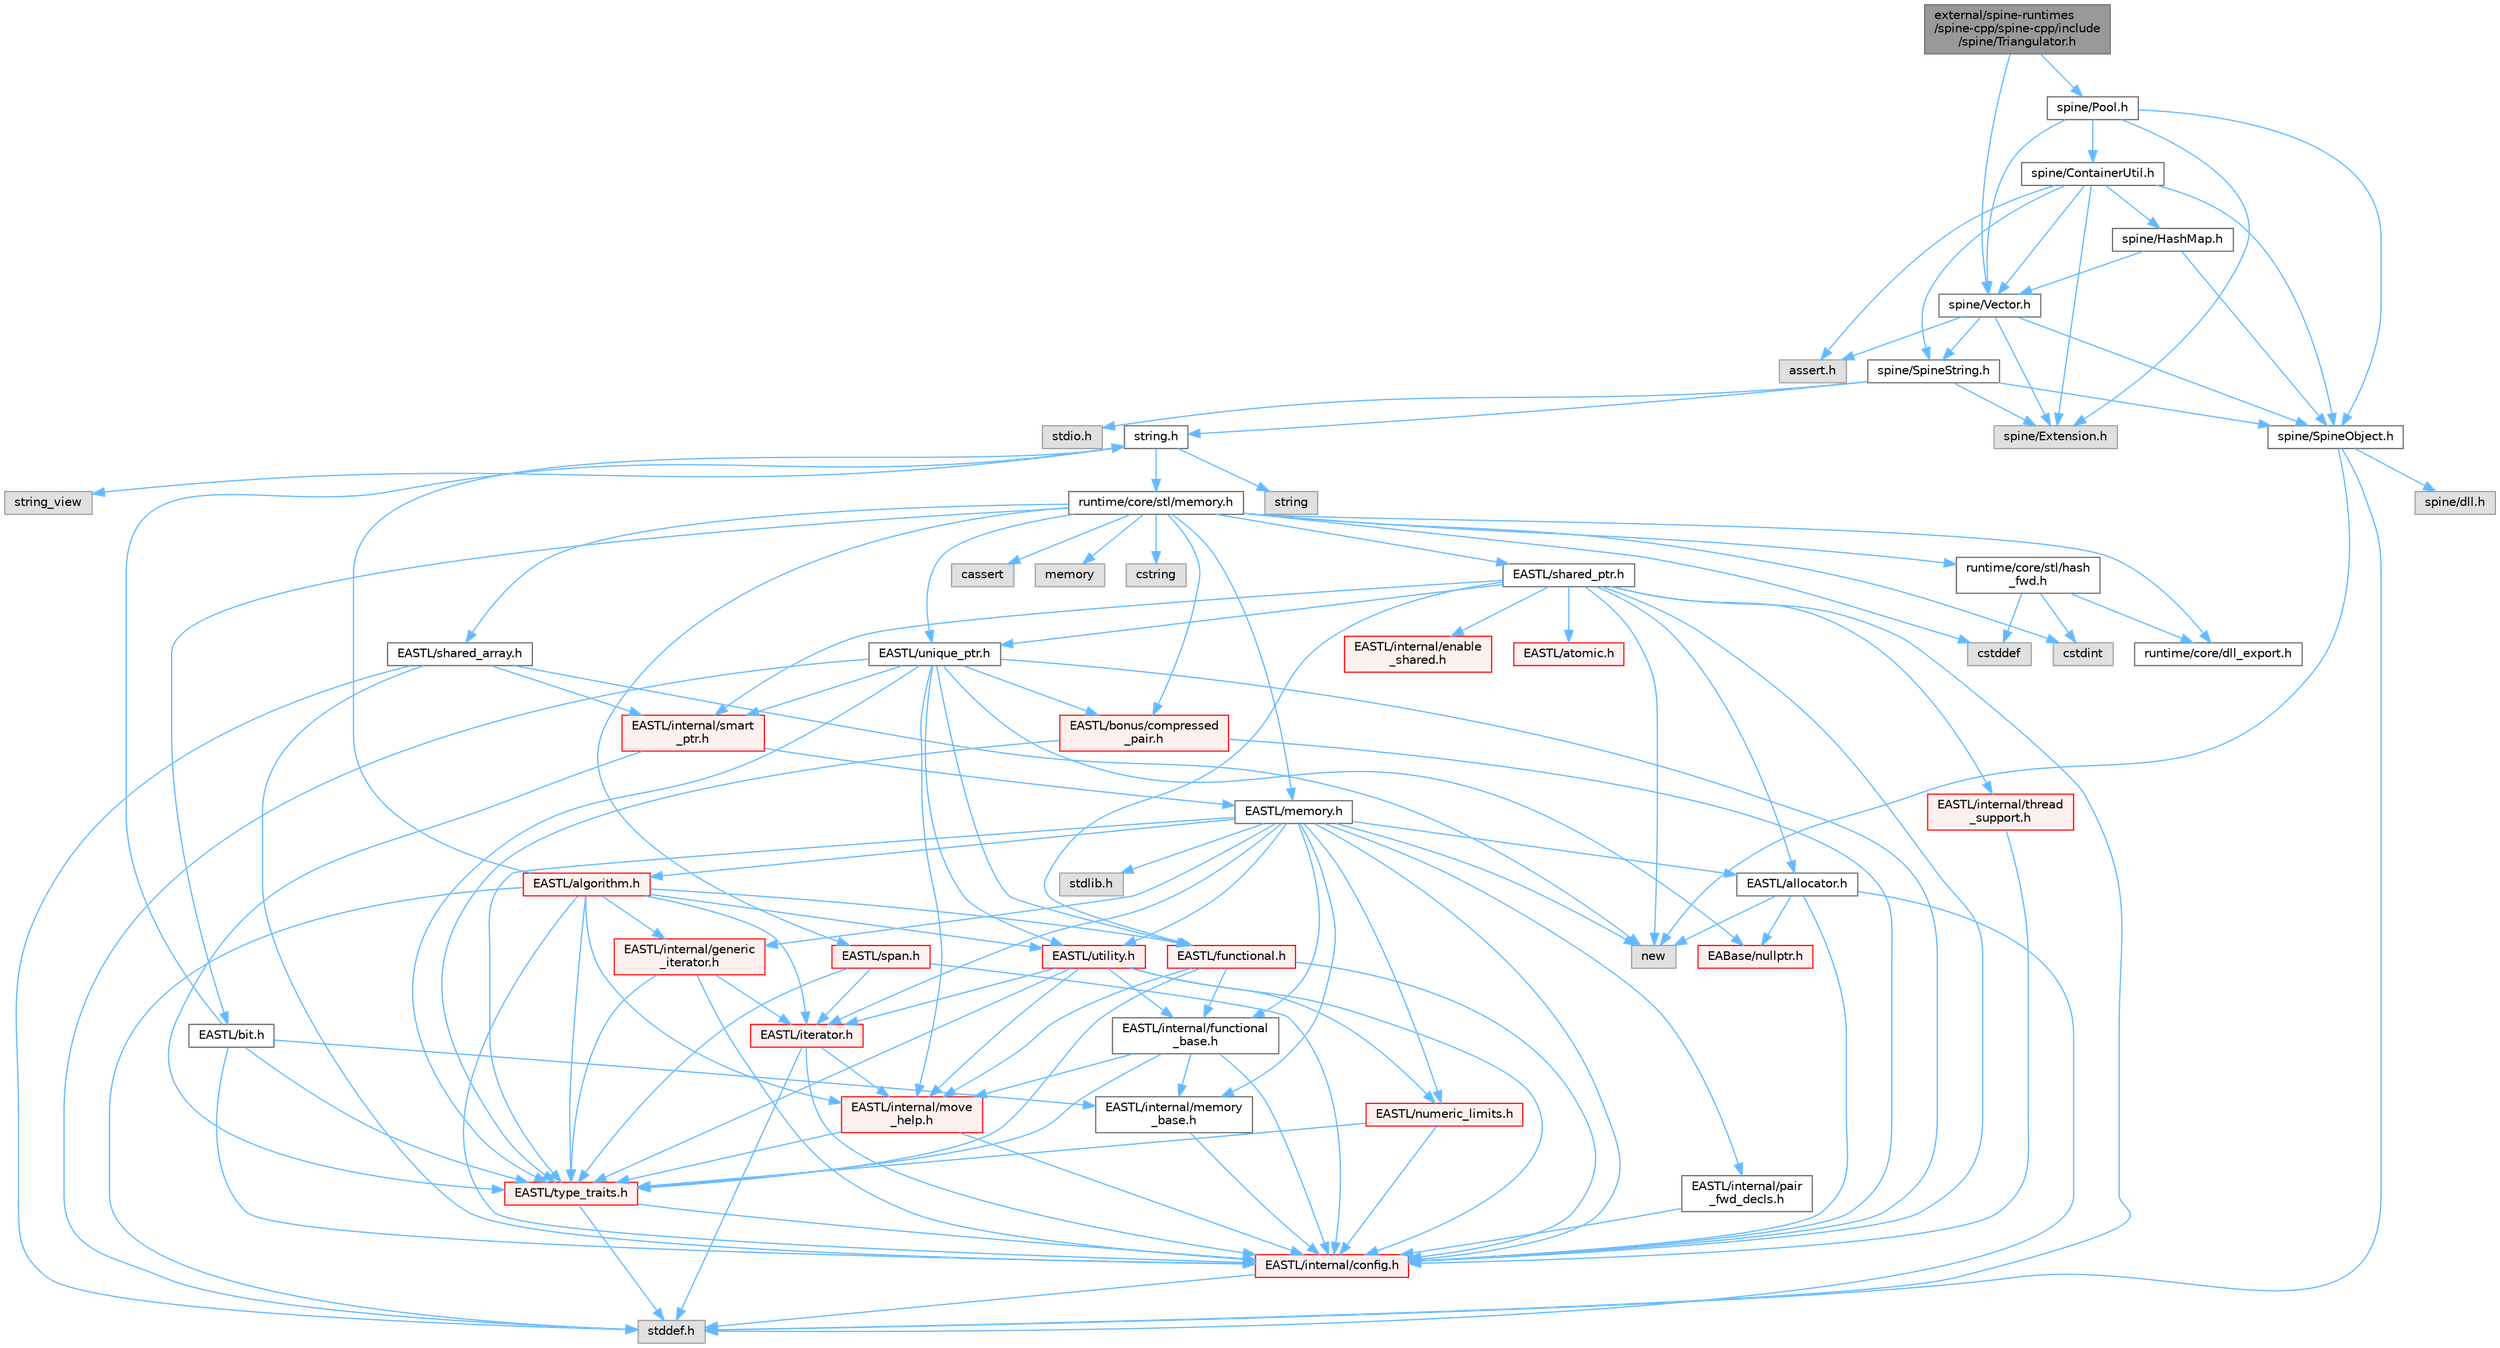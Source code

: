 digraph "external/spine-runtimes/spine-cpp/spine-cpp/include/spine/Triangulator.h"
{
 // LATEX_PDF_SIZE
  bgcolor="transparent";
  edge [fontname=Helvetica,fontsize=10,labelfontname=Helvetica,labelfontsize=10];
  node [fontname=Helvetica,fontsize=10,shape=box,height=0.2,width=0.4];
  Node1 [id="Node000001",label="external/spine-runtimes\l/spine-cpp/spine-cpp/include\l/spine/Triangulator.h",height=0.2,width=0.4,color="gray40", fillcolor="grey60", style="filled", fontcolor="black",tooltip=" "];
  Node1 -> Node2 [id="edge136_Node000001_Node000002",color="steelblue1",style="solid",tooltip=" "];
  Node2 [id="Node000002",label="spine/Vector.h",height=0.2,width=0.4,color="grey40", fillcolor="white", style="filled",URL="$external_2spine-runtimes_2spine-cpp_2spine-cpp_2include_2spine_2vector_8h.html",tooltip=" "];
  Node2 -> Node3 [id="edge137_Node000002_Node000003",color="steelblue1",style="solid",tooltip=" "];
  Node3 [id="Node000003",label="spine/Extension.h",height=0.2,width=0.4,color="grey60", fillcolor="#E0E0E0", style="filled",tooltip=" "];
  Node2 -> Node4 [id="edge138_Node000002_Node000004",color="steelblue1",style="solid",tooltip=" "];
  Node4 [id="Node000004",label="spine/SpineObject.h",height=0.2,width=0.4,color="grey40", fillcolor="white", style="filled",URL="$_spine_object_8h.html",tooltip=" "];
  Node4 -> Node5 [id="edge139_Node000004_Node000005",color="steelblue1",style="solid",tooltip=" "];
  Node5 [id="Node000005",label="new",height=0.2,width=0.4,color="grey60", fillcolor="#E0E0E0", style="filled",tooltip=" "];
  Node4 -> Node6 [id="edge140_Node000004_Node000006",color="steelblue1",style="solid",tooltip=" "];
  Node6 [id="Node000006",label="stddef.h",height=0.2,width=0.4,color="grey60", fillcolor="#E0E0E0", style="filled",tooltip=" "];
  Node4 -> Node7 [id="edge141_Node000004_Node000007",color="steelblue1",style="solid",tooltip=" "];
  Node7 [id="Node000007",label="spine/dll.h",height=0.2,width=0.4,color="grey60", fillcolor="#E0E0E0", style="filled",tooltip=" "];
  Node2 -> Node8 [id="edge142_Node000002_Node000008",color="steelblue1",style="solid",tooltip=" "];
  Node8 [id="Node000008",label="spine/SpineString.h",height=0.2,width=0.4,color="grey40", fillcolor="white", style="filled",URL="$_spine_string_8h.html",tooltip=" "];
  Node8 -> Node4 [id="edge143_Node000008_Node000004",color="steelblue1",style="solid",tooltip=" "];
  Node8 -> Node3 [id="edge144_Node000008_Node000003",color="steelblue1",style="solid",tooltip=" "];
  Node8 -> Node9 [id="edge145_Node000008_Node000009",color="steelblue1",style="solid",tooltip=" "];
  Node9 [id="Node000009",label="string.h",height=0.2,width=0.4,color="grey40", fillcolor="white", style="filled",URL="$string_8h.html",tooltip=" "];
  Node9 -> Node10 [id="edge146_Node000009_Node000010",color="steelblue1",style="solid",tooltip=" "];
  Node10 [id="Node000010",label="string",height=0.2,width=0.4,color="grey60", fillcolor="#E0E0E0", style="filled",tooltip=" "];
  Node9 -> Node11 [id="edge147_Node000009_Node000011",color="steelblue1",style="solid",tooltip=" "];
  Node11 [id="Node000011",label="string_view",height=0.2,width=0.4,color="grey60", fillcolor="#E0E0E0", style="filled",tooltip=" "];
  Node9 -> Node12 [id="edge148_Node000009_Node000012",color="steelblue1",style="solid",tooltip=" "];
  Node12 [id="Node000012",label="runtime/core/stl/memory.h",height=0.2,width=0.4,color="grey40", fillcolor="white", style="filled",URL="$runtime_2core_2stl_2memory_8h.html",tooltip=" "];
  Node12 -> Node13 [id="edge149_Node000012_Node000013",color="steelblue1",style="solid",tooltip=" "];
  Node13 [id="Node000013",label="cstddef",height=0.2,width=0.4,color="grey60", fillcolor="#E0E0E0", style="filled",tooltip=" "];
  Node12 -> Node14 [id="edge150_Node000012_Node000014",color="steelblue1",style="solid",tooltip=" "];
  Node14 [id="Node000014",label="cstdint",height=0.2,width=0.4,color="grey60", fillcolor="#E0E0E0", style="filled",tooltip=" "];
  Node12 -> Node15 [id="edge151_Node000012_Node000015",color="steelblue1",style="solid",tooltip=" "];
  Node15 [id="Node000015",label="cassert",height=0.2,width=0.4,color="grey60", fillcolor="#E0E0E0", style="filled",tooltip=" "];
  Node12 -> Node16 [id="edge152_Node000012_Node000016",color="steelblue1",style="solid",tooltip=" "];
  Node16 [id="Node000016",label="memory",height=0.2,width=0.4,color="grey60", fillcolor="#E0E0E0", style="filled",tooltip=" "];
  Node12 -> Node17 [id="edge153_Node000012_Node000017",color="steelblue1",style="solid",tooltip=" "];
  Node17 [id="Node000017",label="cstring",height=0.2,width=0.4,color="grey60", fillcolor="#E0E0E0", style="filled",tooltip=" "];
  Node12 -> Node18 [id="edge154_Node000012_Node000018",color="steelblue1",style="solid",tooltip=" "];
  Node18 [id="Node000018",label="EASTL/bit.h",height=0.2,width=0.4,color="grey40", fillcolor="white", style="filled",URL="$bit_8h.html",tooltip=" "];
  Node18 -> Node19 [id="edge155_Node000018_Node000019",color="steelblue1",style="solid",tooltip=" "];
  Node19 [id="Node000019",label="EASTL/internal/config.h",height=0.2,width=0.4,color="red", fillcolor="#FFF0F0", style="filled",URL="$runtime_2_e_a_s_t_l_2include_2_e_a_s_t_l_2internal_2config_8h.html",tooltip=" "];
  Node19 -> Node6 [id="edge156_Node000019_Node000006",color="steelblue1",style="solid",tooltip=" "];
  Node18 -> Node27 [id="edge157_Node000018_Node000027",color="steelblue1",style="solid",tooltip=" "];
  Node27 [id="Node000027",label="EASTL/internal/memory\l_base.h",height=0.2,width=0.4,color="grey40", fillcolor="white", style="filled",URL="$memory__base_8h.html",tooltip=" "];
  Node27 -> Node19 [id="edge158_Node000027_Node000019",color="steelblue1",style="solid",tooltip=" "];
  Node18 -> Node28 [id="edge159_Node000018_Node000028",color="steelblue1",style="solid",tooltip=" "];
  Node28 [id="Node000028",label="EASTL/type_traits.h",height=0.2,width=0.4,color="red", fillcolor="#FFF0F0", style="filled",URL="$_e_a_s_t_l_2include_2_e_a_s_t_l_2type__traits_8h.html",tooltip=" "];
  Node28 -> Node19 [id="edge160_Node000028_Node000019",color="steelblue1",style="solid",tooltip=" "];
  Node28 -> Node6 [id="edge161_Node000028_Node000006",color="steelblue1",style="solid",tooltip=" "];
  Node18 -> Node9 [id="edge162_Node000018_Node000009",color="steelblue1",style="solid",tooltip=" "];
  Node12 -> Node38 [id="edge163_Node000012_Node000038",color="steelblue1",style="solid",tooltip=" "];
  Node38 [id="Node000038",label="EASTL/memory.h",height=0.2,width=0.4,color="grey40", fillcolor="white", style="filled",URL="$runtime_2_e_a_s_t_l_2include_2_e_a_s_t_l_2memory_8h.html",tooltip=" "];
  Node38 -> Node19 [id="edge164_Node000038_Node000019",color="steelblue1",style="solid",tooltip=" "];
  Node38 -> Node27 [id="edge165_Node000038_Node000027",color="steelblue1",style="solid",tooltip=" "];
  Node38 -> Node39 [id="edge166_Node000038_Node000039",color="steelblue1",style="solid",tooltip=" "];
  Node39 [id="Node000039",label="EASTL/internal/generic\l_iterator.h",height=0.2,width=0.4,color="red", fillcolor="#FFF0F0", style="filled",URL="$generic__iterator_8h.html",tooltip=" "];
  Node39 -> Node19 [id="edge167_Node000039_Node000019",color="steelblue1",style="solid",tooltip=" "];
  Node39 -> Node40 [id="edge168_Node000039_Node000040",color="steelblue1",style="solid",tooltip=" "];
  Node40 [id="Node000040",label="EASTL/iterator.h",height=0.2,width=0.4,color="red", fillcolor="#FFF0F0", style="filled",URL="$_e_a_s_t_l_2include_2_e_a_s_t_l_2iterator_8h.html",tooltip=" "];
  Node40 -> Node19 [id="edge169_Node000040_Node000019",color="steelblue1",style="solid",tooltip=" "];
  Node40 -> Node41 [id="edge170_Node000040_Node000041",color="steelblue1",style="solid",tooltip=" "];
  Node41 [id="Node000041",label="EASTL/internal/move\l_help.h",height=0.2,width=0.4,color="red", fillcolor="#FFF0F0", style="filled",URL="$move__help_8h.html",tooltip=" "];
  Node41 -> Node19 [id="edge171_Node000041_Node000019",color="steelblue1",style="solid",tooltip=" "];
  Node41 -> Node28 [id="edge172_Node000041_Node000028",color="steelblue1",style="solid",tooltip=" "];
  Node40 -> Node6 [id="edge173_Node000040_Node000006",color="steelblue1",style="solid",tooltip=" "];
  Node39 -> Node28 [id="edge174_Node000039_Node000028",color="steelblue1",style="solid",tooltip=" "];
  Node38 -> Node43 [id="edge175_Node000038_Node000043",color="steelblue1",style="solid",tooltip=" "];
  Node43 [id="Node000043",label="EASTL/internal/pair\l_fwd_decls.h",height=0.2,width=0.4,color="grey40", fillcolor="white", style="filled",URL="$pair__fwd__decls_8h.html",tooltip=" "];
  Node43 -> Node19 [id="edge176_Node000043_Node000019",color="steelblue1",style="solid",tooltip=" "];
  Node38 -> Node44 [id="edge177_Node000038_Node000044",color="steelblue1",style="solid",tooltip=" "];
  Node44 [id="Node000044",label="EASTL/internal/functional\l_base.h",height=0.2,width=0.4,color="grey40", fillcolor="white", style="filled",URL="$functional__base_8h.html",tooltip=" "];
  Node44 -> Node19 [id="edge178_Node000044_Node000019",color="steelblue1",style="solid",tooltip=" "];
  Node44 -> Node27 [id="edge179_Node000044_Node000027",color="steelblue1",style="solid",tooltip=" "];
  Node44 -> Node41 [id="edge180_Node000044_Node000041",color="steelblue1",style="solid",tooltip=" "];
  Node44 -> Node28 [id="edge181_Node000044_Node000028",color="steelblue1",style="solid",tooltip=" "];
  Node38 -> Node45 [id="edge182_Node000038_Node000045",color="steelblue1",style="solid",tooltip=" "];
  Node45 [id="Node000045",label="EASTL/algorithm.h",height=0.2,width=0.4,color="red", fillcolor="#FFF0F0", style="filled",URL="$_e_a_s_t_l_2include_2_e_a_s_t_l_2algorithm_8h.html",tooltip=" "];
  Node45 -> Node19 [id="edge183_Node000045_Node000019",color="steelblue1",style="solid",tooltip=" "];
  Node45 -> Node28 [id="edge184_Node000045_Node000028",color="steelblue1",style="solid",tooltip=" "];
  Node45 -> Node41 [id="edge185_Node000045_Node000041",color="steelblue1",style="solid",tooltip=" "];
  Node45 -> Node40 [id="edge186_Node000045_Node000040",color="steelblue1",style="solid",tooltip=" "];
  Node45 -> Node48 [id="edge187_Node000045_Node000048",color="steelblue1",style="solid",tooltip=" "];
  Node48 [id="Node000048",label="EASTL/functional.h",height=0.2,width=0.4,color="red", fillcolor="#FFF0F0", style="filled",URL="$_e_a_s_t_l_2include_2_e_a_s_t_l_2functional_8h.html",tooltip=" "];
  Node48 -> Node19 [id="edge188_Node000048_Node000019",color="steelblue1",style="solid",tooltip=" "];
  Node48 -> Node41 [id="edge189_Node000048_Node000041",color="steelblue1",style="solid",tooltip=" "];
  Node48 -> Node28 [id="edge190_Node000048_Node000028",color="steelblue1",style="solid",tooltip=" "];
  Node48 -> Node44 [id="edge191_Node000048_Node000044",color="steelblue1",style="solid",tooltip=" "];
  Node45 -> Node54 [id="edge192_Node000045_Node000054",color="steelblue1",style="solid",tooltip=" "];
  Node54 [id="Node000054",label="EASTL/utility.h",height=0.2,width=0.4,color="red", fillcolor="#FFF0F0", style="filled",URL="$runtime_2_e_a_s_t_l_2include_2_e_a_s_t_l_2utility_8h.html",tooltip=" "];
  Node54 -> Node19 [id="edge193_Node000054_Node000019",color="steelblue1",style="solid",tooltip=" "];
  Node54 -> Node28 [id="edge194_Node000054_Node000028",color="steelblue1",style="solid",tooltip=" "];
  Node54 -> Node40 [id="edge195_Node000054_Node000040",color="steelblue1",style="solid",tooltip=" "];
  Node54 -> Node55 [id="edge196_Node000054_Node000055",color="steelblue1",style="solid",tooltip=" "];
  Node55 [id="Node000055",label="EASTL/numeric_limits.h",height=0.2,width=0.4,color="red", fillcolor="#FFF0F0", style="filled",URL="$numeric__limits_8h.html",tooltip=" "];
  Node55 -> Node19 [id="edge197_Node000055_Node000019",color="steelblue1",style="solid",tooltip=" "];
  Node55 -> Node28 [id="edge198_Node000055_Node000028",color="steelblue1",style="solid",tooltip=" "];
  Node54 -> Node44 [id="edge199_Node000054_Node000044",color="steelblue1",style="solid",tooltip=" "];
  Node54 -> Node41 [id="edge200_Node000054_Node000041",color="steelblue1",style="solid",tooltip=" "];
  Node45 -> Node39 [id="edge201_Node000045_Node000039",color="steelblue1",style="solid",tooltip=" "];
  Node45 -> Node6 [id="edge202_Node000045_Node000006",color="steelblue1",style="solid",tooltip=" "];
  Node45 -> Node9 [id="edge203_Node000045_Node000009",color="steelblue1",style="solid",tooltip=" "];
  Node38 -> Node28 [id="edge204_Node000038_Node000028",color="steelblue1",style="solid",tooltip=" "];
  Node38 -> Node52 [id="edge205_Node000038_Node000052",color="steelblue1",style="solid",tooltip=" "];
  Node52 [id="Node000052",label="EASTL/allocator.h",height=0.2,width=0.4,color="grey40", fillcolor="white", style="filled",URL="$runtime_2_e_a_s_t_l_2include_2_e_a_s_t_l_2allocator_8h.html",tooltip=" "];
  Node52 -> Node19 [id="edge206_Node000052_Node000019",color="steelblue1",style="solid",tooltip=" "];
  Node52 -> Node30 [id="edge207_Node000052_Node000030",color="steelblue1",style="solid",tooltip=" "];
  Node30 [id="Node000030",label="EABase/nullptr.h",height=0.2,width=0.4,color="red", fillcolor="#FFF0F0", style="filled",URL="$nullptr_8h.html",tooltip=" "];
  Node52 -> Node6 [id="edge208_Node000052_Node000006",color="steelblue1",style="solid",tooltip=" "];
  Node52 -> Node5 [id="edge209_Node000052_Node000005",color="steelblue1",style="solid",tooltip=" "];
  Node38 -> Node40 [id="edge210_Node000038_Node000040",color="steelblue1",style="solid",tooltip=" "];
  Node38 -> Node54 [id="edge211_Node000038_Node000054",color="steelblue1",style="solid",tooltip=" "];
  Node38 -> Node55 [id="edge212_Node000038_Node000055",color="steelblue1",style="solid",tooltip=" "];
  Node38 -> Node64 [id="edge213_Node000038_Node000064",color="steelblue1",style="solid",tooltip=" "];
  Node64 [id="Node000064",label="stdlib.h",height=0.2,width=0.4,color="grey60", fillcolor="#E0E0E0", style="filled",tooltip=" "];
  Node38 -> Node5 [id="edge214_Node000038_Node000005",color="steelblue1",style="solid",tooltip=" "];
  Node12 -> Node65 [id="edge215_Node000012_Node000065",color="steelblue1",style="solid",tooltip=" "];
  Node65 [id="Node000065",label="EASTL/shared_array.h",height=0.2,width=0.4,color="grey40", fillcolor="white", style="filled",URL="$shared__array_8h.html",tooltip=" "];
  Node65 -> Node19 [id="edge216_Node000065_Node000019",color="steelblue1",style="solid",tooltip=" "];
  Node65 -> Node66 [id="edge217_Node000065_Node000066",color="steelblue1",style="solid",tooltip=" "];
  Node66 [id="Node000066",label="EASTL/internal/smart\l_ptr.h",height=0.2,width=0.4,color="red", fillcolor="#FFF0F0", style="filled",URL="$smart__ptr_8h.html",tooltip=" "];
  Node66 -> Node38 [id="edge218_Node000066_Node000038",color="steelblue1",style="solid",tooltip=" "];
  Node66 -> Node28 [id="edge219_Node000066_Node000028",color="steelblue1",style="solid",tooltip=" "];
  Node65 -> Node5 [id="edge220_Node000065_Node000005",color="steelblue1",style="solid",tooltip=" "];
  Node65 -> Node6 [id="edge221_Node000065_Node000006",color="steelblue1",style="solid",tooltip=" "];
  Node12 -> Node68 [id="edge222_Node000012_Node000068",color="steelblue1",style="solid",tooltip=" "];
  Node68 [id="Node000068",label="EASTL/unique_ptr.h",height=0.2,width=0.4,color="grey40", fillcolor="white", style="filled",URL="$unique__ptr_8h.html",tooltip=" "];
  Node68 -> Node30 [id="edge223_Node000068_Node000030",color="steelblue1",style="solid",tooltip=" "];
  Node68 -> Node69 [id="edge224_Node000068_Node000069",color="steelblue1",style="solid",tooltip=" "];
  Node69 [id="Node000069",label="EASTL/bonus/compressed\l_pair.h",height=0.2,width=0.4,color="red", fillcolor="#FFF0F0", style="filled",URL="$compressed__pair_8h.html",tooltip=" "];
  Node69 -> Node19 [id="edge225_Node000069_Node000019",color="steelblue1",style="solid",tooltip=" "];
  Node69 -> Node28 [id="edge226_Node000069_Node000028",color="steelblue1",style="solid",tooltip=" "];
  Node68 -> Node48 [id="edge227_Node000068_Node000048",color="steelblue1",style="solid",tooltip=" "];
  Node68 -> Node19 [id="edge228_Node000068_Node000019",color="steelblue1",style="solid",tooltip=" "];
  Node68 -> Node41 [id="edge229_Node000068_Node000041",color="steelblue1",style="solid",tooltip=" "];
  Node68 -> Node66 [id="edge230_Node000068_Node000066",color="steelblue1",style="solid",tooltip=" "];
  Node68 -> Node28 [id="edge231_Node000068_Node000028",color="steelblue1",style="solid",tooltip=" "];
  Node68 -> Node54 [id="edge232_Node000068_Node000054",color="steelblue1",style="solid",tooltip=" "];
  Node68 -> Node6 [id="edge233_Node000068_Node000006",color="steelblue1",style="solid",tooltip=" "];
  Node12 -> Node71 [id="edge234_Node000012_Node000071",color="steelblue1",style="solid",tooltip=" "];
  Node71 [id="Node000071",label="EASTL/shared_ptr.h",height=0.2,width=0.4,color="grey40", fillcolor="white", style="filled",URL="$shared__ptr_8h.html",tooltip=" "];
  Node71 -> Node19 [id="edge235_Node000071_Node000019",color="steelblue1",style="solid",tooltip=" "];
  Node71 -> Node66 [id="edge236_Node000071_Node000066",color="steelblue1",style="solid",tooltip=" "];
  Node71 -> Node72 [id="edge237_Node000071_Node000072",color="steelblue1",style="solid",tooltip=" "];
  Node72 [id="Node000072",label="EASTL/internal/thread\l_support.h",height=0.2,width=0.4,color="red", fillcolor="#FFF0F0", style="filled",URL="$thread__support_8h.html",tooltip=" "];
  Node72 -> Node19 [id="edge238_Node000072_Node000019",color="steelblue1",style="solid",tooltip=" "];
  Node71 -> Node68 [id="edge239_Node000071_Node000068",color="steelblue1",style="solid",tooltip=" "];
  Node71 -> Node48 [id="edge240_Node000071_Node000048",color="steelblue1",style="solid",tooltip=" "];
  Node71 -> Node52 [id="edge241_Node000071_Node000052",color="steelblue1",style="solid",tooltip=" "];
  Node71 -> Node73 [id="edge242_Node000071_Node000073",color="steelblue1",style="solid",tooltip=" "];
  Node73 [id="Node000073",label="EASTL/atomic.h",height=0.2,width=0.4,color="red", fillcolor="#FFF0F0", style="filled",URL="$runtime_2_e_a_s_t_l_2include_2_e_a_s_t_l_2atomic_8h.html",tooltip=" "];
  Node71 -> Node5 [id="edge243_Node000071_Node000005",color="steelblue1",style="solid",tooltip=" "];
  Node71 -> Node6 [id="edge244_Node000071_Node000006",color="steelblue1",style="solid",tooltip=" "];
  Node71 -> Node150 [id="edge245_Node000071_Node000150",color="steelblue1",style="solid",tooltip=" "];
  Node150 [id="Node000150",label="EASTL/internal/enable\l_shared.h",height=0.2,width=0.4,color="red", fillcolor="#FFF0F0", style="filled",URL="$enable__shared_8h.html",tooltip=" "];
  Node12 -> Node151 [id="edge246_Node000012_Node000151",color="steelblue1",style="solid",tooltip=" "];
  Node151 [id="Node000151",label="EASTL/span.h",height=0.2,width=0.4,color="red", fillcolor="#FFF0F0", style="filled",URL="$span_8h.html",tooltip=" "];
  Node151 -> Node19 [id="edge247_Node000151_Node000019",color="steelblue1",style="solid",tooltip=" "];
  Node151 -> Node28 [id="edge248_Node000151_Node000028",color="steelblue1",style="solid",tooltip=" "];
  Node151 -> Node40 [id="edge249_Node000151_Node000040",color="steelblue1",style="solid",tooltip=" "];
  Node12 -> Node69 [id="edge250_Node000012_Node000069",color="steelblue1",style="solid",tooltip=" "];
  Node12 -> Node154 [id="edge251_Node000012_Node000154",color="steelblue1",style="solid",tooltip=" "];
  Node154 [id="Node000154",label="runtime/core/dll_export.h",height=0.2,width=0.4,color="grey40", fillcolor="white", style="filled",URL="$dll__export_8h.html",tooltip=" "];
  Node12 -> Node155 [id="edge252_Node000012_Node000155",color="steelblue1",style="solid",tooltip=" "];
  Node155 [id="Node000155",label="runtime/core/stl/hash\l_fwd.h",height=0.2,width=0.4,color="grey40", fillcolor="white", style="filled",URL="$hash__fwd_8h.html",tooltip=" "];
  Node155 -> Node13 [id="edge253_Node000155_Node000013",color="steelblue1",style="solid",tooltip=" "];
  Node155 -> Node14 [id="edge254_Node000155_Node000014",color="steelblue1",style="solid",tooltip=" "];
  Node155 -> Node154 [id="edge255_Node000155_Node000154",color="steelblue1",style="solid",tooltip=" "];
  Node8 -> Node156 [id="edge256_Node000008_Node000156",color="steelblue1",style="solid",tooltip=" "];
  Node156 [id="Node000156",label="stdio.h",height=0.2,width=0.4,color="grey60", fillcolor="#E0E0E0", style="filled",tooltip=" "];
  Node2 -> Node157 [id="edge257_Node000002_Node000157",color="steelblue1",style="solid",tooltip=" "];
  Node157 [id="Node000157",label="assert.h",height=0.2,width=0.4,color="grey60", fillcolor="#E0E0E0", style="filled",tooltip=" "];
  Node1 -> Node158 [id="edge258_Node000001_Node000158",color="steelblue1",style="solid",tooltip=" "];
  Node158 [id="Node000158",label="spine/Pool.h",height=0.2,width=0.4,color="grey40", fillcolor="white", style="filled",URL="$external_2spine-runtimes_2spine-cpp_2spine-cpp_2include_2spine_2pool_8h.html",tooltip=" "];
  Node158 -> Node3 [id="edge259_Node000158_Node000003",color="steelblue1",style="solid",tooltip=" "];
  Node158 -> Node2 [id="edge260_Node000158_Node000002",color="steelblue1",style="solid",tooltip=" "];
  Node158 -> Node159 [id="edge261_Node000158_Node000159",color="steelblue1",style="solid",tooltip=" "];
  Node159 [id="Node000159",label="spine/ContainerUtil.h",height=0.2,width=0.4,color="grey40", fillcolor="white", style="filled",URL="$_container_util_8h.html",tooltip=" "];
  Node159 -> Node3 [id="edge262_Node000159_Node000003",color="steelblue1",style="solid",tooltip=" "];
  Node159 -> Node2 [id="edge263_Node000159_Node000002",color="steelblue1",style="solid",tooltip=" "];
  Node159 -> Node160 [id="edge264_Node000159_Node000160",color="steelblue1",style="solid",tooltip=" "];
  Node160 [id="Node000160",label="spine/HashMap.h",height=0.2,width=0.4,color="grey40", fillcolor="white", style="filled",URL="$_hash_map_8h.html",tooltip=" "];
  Node160 -> Node2 [id="edge265_Node000160_Node000002",color="steelblue1",style="solid",tooltip=" "];
  Node160 -> Node4 [id="edge266_Node000160_Node000004",color="steelblue1",style="solid",tooltip=" "];
  Node159 -> Node4 [id="edge267_Node000159_Node000004",color="steelblue1",style="solid",tooltip=" "];
  Node159 -> Node8 [id="edge268_Node000159_Node000008",color="steelblue1",style="solid",tooltip=" "];
  Node159 -> Node157 [id="edge269_Node000159_Node000157",color="steelblue1",style="solid",tooltip=" "];
  Node158 -> Node4 [id="edge270_Node000158_Node000004",color="steelblue1",style="solid",tooltip=" "];
}
